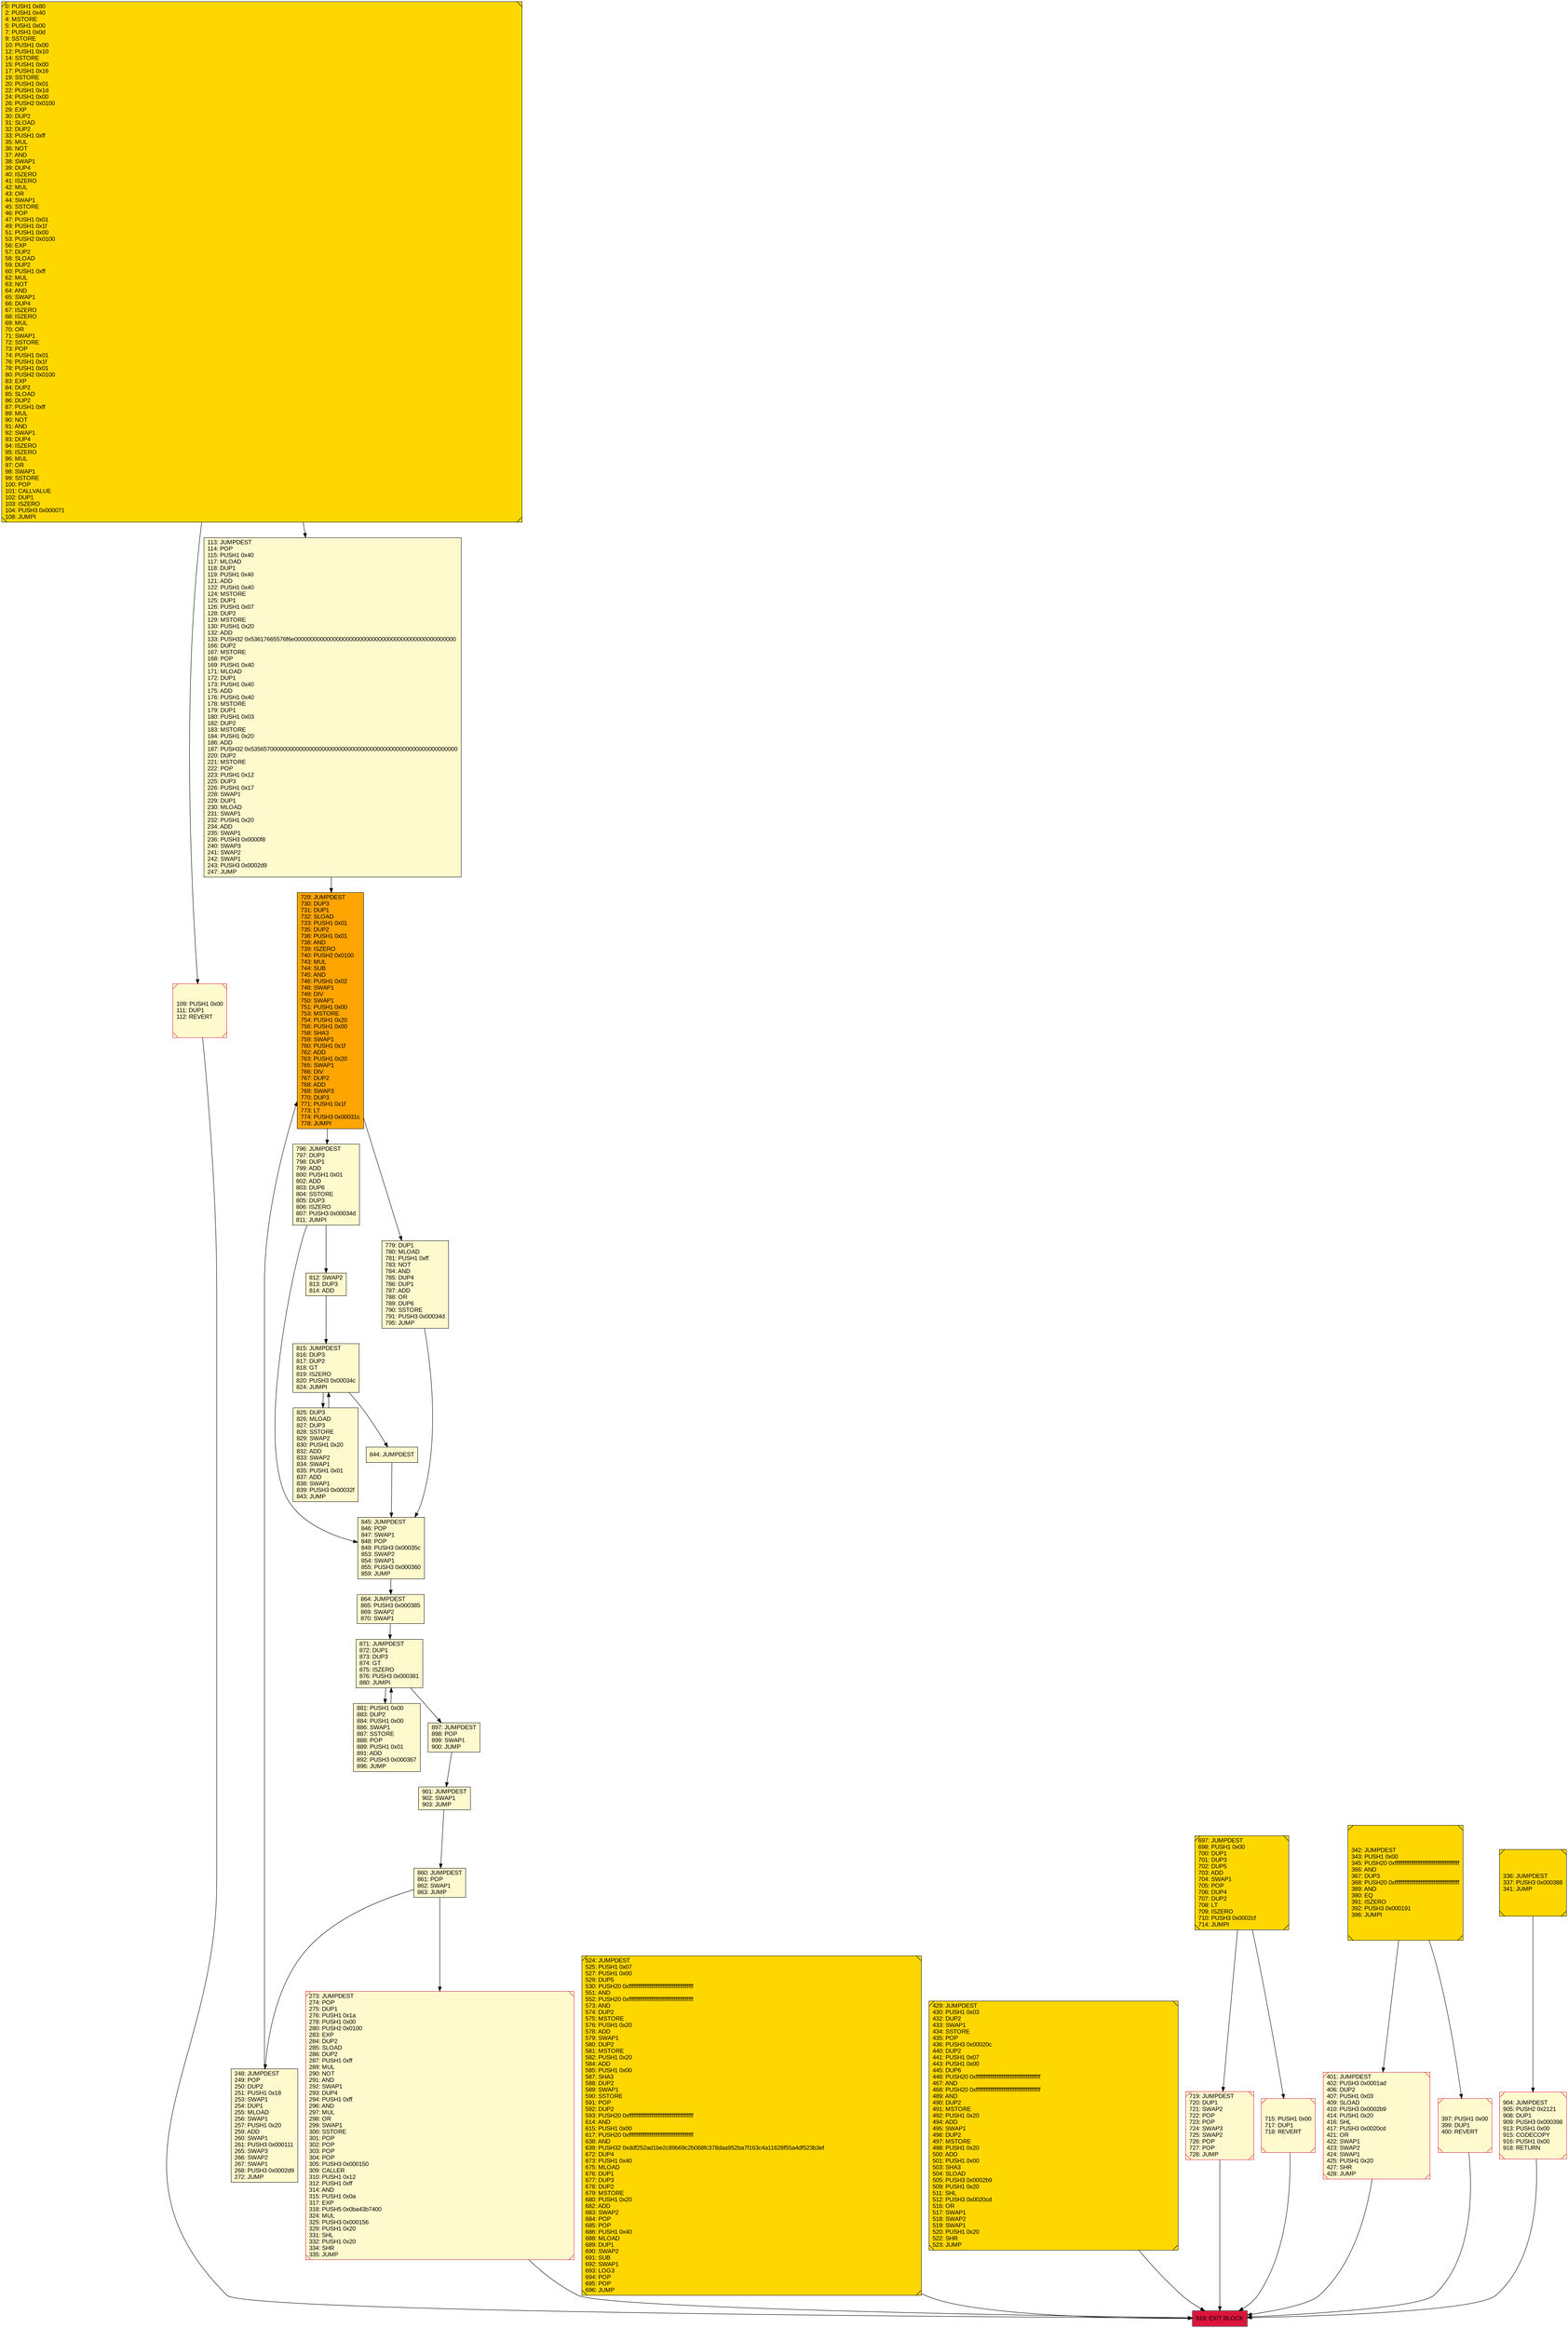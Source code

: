 digraph G {
bgcolor=transparent rankdir=UD;
node [shape=box style=filled color=black fillcolor=white fontname=arial fontcolor=black];
904 [label="904: JUMPDEST\l905: PUSH2 0x2121\l908: DUP1\l909: PUSH3 0x000398\l913: PUSH1 0x00\l915: CODECOPY\l916: PUSH1 0x00\l918: RETURN\l" fillcolor=lemonchiffon shape=Msquare color=crimson ];
844 [label="844: JUMPDEST\l" fillcolor=lemonchiffon ];
825 [label="825: DUP3\l826: MLOAD\l827: DUP3\l828: SSTORE\l829: SWAP2\l830: PUSH1 0x20\l832: ADD\l833: SWAP2\l834: SWAP1\l835: PUSH1 0x01\l837: ADD\l838: SWAP1\l839: PUSH3 0x00032f\l843: JUMP\l" fillcolor=lemonchiffon ];
881 [label="881: PUSH1 0x00\l883: DUP2\l884: PUSH1 0x00\l886: SWAP1\l887: SSTORE\l888: POP\l889: PUSH1 0x01\l891: ADD\l892: PUSH3 0x000367\l896: JUMP\l" fillcolor=lemonchiffon ];
342 [label="342: JUMPDEST\l343: PUSH1 0x00\l345: PUSH20 0xffffffffffffffffffffffffffffffffffffffff\l366: AND\l367: DUP3\l368: PUSH20 0xffffffffffffffffffffffffffffffffffffffff\l389: AND\l390: EQ\l391: ISZERO\l392: PUSH3 0x000191\l396: JUMPI\l" fillcolor=lemonchiffon shape=Msquare fillcolor=gold ];
871 [label="871: JUMPDEST\l872: DUP1\l873: DUP3\l874: GT\l875: ISZERO\l876: PUSH3 0x000381\l880: JUMPI\l" fillcolor=lemonchiffon ];
109 [label="109: PUSH1 0x00\l111: DUP1\l112: REVERT\l" fillcolor=lemonchiffon shape=Msquare color=crimson ];
860 [label="860: JUMPDEST\l861: POP\l862: SWAP1\l863: JUMP\l" fillcolor=lemonchiffon ];
845 [label="845: JUMPDEST\l846: POP\l847: SWAP1\l848: POP\l849: PUSH3 0x00035c\l853: SWAP2\l854: SWAP1\l855: PUSH3 0x000360\l859: JUMP\l" fillcolor=lemonchiffon ];
248 [label="248: JUMPDEST\l249: POP\l250: DUP2\l251: PUSH1 0x18\l253: SWAP1\l254: DUP1\l255: MLOAD\l256: SWAP1\l257: PUSH1 0x20\l259: ADD\l260: SWAP1\l261: PUSH3 0x000111\l265: SWAP3\l266: SWAP2\l267: SWAP1\l268: PUSH3 0x0002d9\l272: JUMP\l" fillcolor=lemonchiffon ];
815 [label="815: JUMPDEST\l816: DUP3\l817: DUP2\l818: GT\l819: ISZERO\l820: PUSH3 0x00034c\l824: JUMPI\l" fillcolor=lemonchiffon ];
897 [label="897: JUMPDEST\l898: POP\l899: SWAP1\l900: JUMP\l" fillcolor=lemonchiffon ];
524 [label="524: JUMPDEST\l525: PUSH1 0x07\l527: PUSH1 0x00\l529: DUP5\l530: PUSH20 0xffffffffffffffffffffffffffffffffffffffff\l551: AND\l552: PUSH20 0xffffffffffffffffffffffffffffffffffffffff\l573: AND\l574: DUP2\l575: MSTORE\l576: PUSH1 0x20\l578: ADD\l579: SWAP1\l580: DUP2\l581: MSTORE\l582: PUSH1 0x20\l584: ADD\l585: PUSH1 0x00\l587: SHA3\l588: DUP2\l589: SWAP1\l590: SSTORE\l591: POP\l592: DUP2\l593: PUSH20 0xffffffffffffffffffffffffffffffffffffffff\l614: AND\l615: PUSH1 0x00\l617: PUSH20 0xffffffffffffffffffffffffffffffffffffffff\l638: AND\l639: PUSH32 0xddf252ad1be2c89b69c2b068fc378daa952ba7f163c4a11628f55a4df523b3ef\l672: DUP4\l673: PUSH1 0x40\l675: MLOAD\l676: DUP1\l677: DUP3\l678: DUP2\l679: MSTORE\l680: PUSH1 0x20\l682: ADD\l683: SWAP2\l684: POP\l685: POP\l686: PUSH1 0x40\l688: MLOAD\l689: DUP1\l690: SWAP2\l691: SUB\l692: SWAP1\l693: LOG3\l694: POP\l695: POP\l696: JUMP\l" fillcolor=lemonchiffon shape=Msquare fillcolor=gold ];
919 [label="919: EXIT BLOCK\l" fillcolor=crimson ];
729 [label="729: JUMPDEST\l730: DUP3\l731: DUP1\l732: SLOAD\l733: PUSH1 0x01\l735: DUP2\l736: PUSH1 0x01\l738: AND\l739: ISZERO\l740: PUSH2 0x0100\l743: MUL\l744: SUB\l745: AND\l746: PUSH1 0x02\l748: SWAP1\l749: DIV\l750: SWAP1\l751: PUSH1 0x00\l753: MSTORE\l754: PUSH1 0x20\l756: PUSH1 0x00\l758: SHA3\l759: SWAP1\l760: PUSH1 0x1f\l762: ADD\l763: PUSH1 0x20\l765: SWAP1\l766: DIV\l767: DUP2\l768: ADD\l769: SWAP3\l770: DUP3\l771: PUSH1 0x1f\l773: LT\l774: PUSH3 0x00031c\l778: JUMPI\l" fillcolor=orange ];
429 [label="429: JUMPDEST\l430: PUSH1 0x03\l432: DUP2\l433: SWAP1\l434: SSTORE\l435: POP\l436: PUSH3 0x00020c\l440: DUP2\l441: PUSH1 0x07\l443: PUSH1 0x00\l445: DUP6\l446: PUSH20 0xffffffffffffffffffffffffffffffffffffffff\l467: AND\l468: PUSH20 0xffffffffffffffffffffffffffffffffffffffff\l489: AND\l490: DUP2\l491: MSTORE\l492: PUSH1 0x20\l494: ADD\l495: SWAP1\l496: DUP2\l497: MSTORE\l498: PUSH1 0x20\l500: ADD\l501: PUSH1 0x00\l503: SHA3\l504: SLOAD\l505: PUSH3 0x0002b9\l509: PUSH1 0x20\l511: SHL\l512: PUSH3 0x0020cd\l516: OR\l517: SWAP1\l518: SWAP2\l519: SWAP1\l520: PUSH1 0x20\l522: SHR\l523: JUMP\l" fillcolor=lemonchiffon shape=Msquare fillcolor=gold ];
336 [label="336: JUMPDEST\l337: PUSH3 0x000388\l341: JUMP\l" fillcolor=lemonchiffon shape=Msquare fillcolor=gold ];
796 [label="796: JUMPDEST\l797: DUP3\l798: DUP1\l799: ADD\l800: PUSH1 0x01\l802: ADD\l803: DUP6\l804: SSTORE\l805: DUP3\l806: ISZERO\l807: PUSH3 0x00034d\l811: JUMPI\l" fillcolor=lemonchiffon ];
0 [label="0: PUSH1 0x80\l2: PUSH1 0x40\l4: MSTORE\l5: PUSH1 0x00\l7: PUSH1 0x0d\l9: SSTORE\l10: PUSH1 0x00\l12: PUSH1 0x10\l14: SSTORE\l15: PUSH1 0x00\l17: PUSH1 0x16\l19: SSTORE\l20: PUSH1 0x01\l22: PUSH1 0x1d\l24: PUSH1 0x00\l26: PUSH2 0x0100\l29: EXP\l30: DUP2\l31: SLOAD\l32: DUP2\l33: PUSH1 0xff\l35: MUL\l36: NOT\l37: AND\l38: SWAP1\l39: DUP4\l40: ISZERO\l41: ISZERO\l42: MUL\l43: OR\l44: SWAP1\l45: SSTORE\l46: POP\l47: PUSH1 0x01\l49: PUSH1 0x1f\l51: PUSH1 0x00\l53: PUSH2 0x0100\l56: EXP\l57: DUP2\l58: SLOAD\l59: DUP2\l60: PUSH1 0xff\l62: MUL\l63: NOT\l64: AND\l65: SWAP1\l66: DUP4\l67: ISZERO\l68: ISZERO\l69: MUL\l70: OR\l71: SWAP1\l72: SSTORE\l73: POP\l74: PUSH1 0x01\l76: PUSH1 0x1f\l78: PUSH1 0x01\l80: PUSH2 0x0100\l83: EXP\l84: DUP2\l85: SLOAD\l86: DUP2\l87: PUSH1 0xff\l89: MUL\l90: NOT\l91: AND\l92: SWAP1\l93: DUP4\l94: ISZERO\l95: ISZERO\l96: MUL\l97: OR\l98: SWAP1\l99: SSTORE\l100: POP\l101: CALLVALUE\l102: DUP1\l103: ISZERO\l104: PUSH3 0x000071\l108: JUMPI\l" fillcolor=lemonchiffon shape=Msquare fillcolor=gold ];
719 [label="719: JUMPDEST\l720: DUP1\l721: SWAP2\l722: POP\l723: POP\l724: SWAP3\l725: SWAP2\l726: POP\l727: POP\l728: JUMP\l" fillcolor=lemonchiffon shape=Msquare color=crimson ];
864 [label="864: JUMPDEST\l865: PUSH3 0x000385\l869: SWAP2\l870: SWAP1\l" fillcolor=lemonchiffon ];
401 [label="401: JUMPDEST\l402: PUSH3 0x0001ad\l406: DUP2\l407: PUSH1 0x03\l409: SLOAD\l410: PUSH3 0x0002b9\l414: PUSH1 0x20\l416: SHL\l417: PUSH3 0x0020cd\l421: OR\l422: SWAP1\l423: SWAP2\l424: SWAP1\l425: PUSH1 0x20\l427: SHR\l428: JUMP\l" fillcolor=lemonchiffon shape=Msquare color=crimson ];
715 [label="715: PUSH1 0x00\l717: DUP1\l718: REVERT\l" fillcolor=lemonchiffon shape=Msquare color=crimson ];
397 [label="397: PUSH1 0x00\l399: DUP1\l400: REVERT\l" fillcolor=lemonchiffon shape=Msquare color=crimson ];
812 [label="812: SWAP2\l813: DUP3\l814: ADD\l" fillcolor=lemonchiffon ];
901 [label="901: JUMPDEST\l902: SWAP1\l903: JUMP\l" fillcolor=lemonchiffon ];
273 [label="273: JUMPDEST\l274: POP\l275: DUP1\l276: PUSH1 0x1a\l278: PUSH1 0x00\l280: PUSH2 0x0100\l283: EXP\l284: DUP2\l285: SLOAD\l286: DUP2\l287: PUSH1 0xff\l289: MUL\l290: NOT\l291: AND\l292: SWAP1\l293: DUP4\l294: PUSH1 0xff\l296: AND\l297: MUL\l298: OR\l299: SWAP1\l300: SSTORE\l301: POP\l302: POP\l303: POP\l304: POP\l305: PUSH3 0x000150\l309: CALLER\l310: PUSH1 0x12\l312: PUSH1 0xff\l314: AND\l315: PUSH1 0x0a\l317: EXP\l318: PUSH5 0x0ba43b7400\l324: MUL\l325: PUSH3 0x000156\l329: PUSH1 0x20\l331: SHL\l332: PUSH1 0x20\l334: SHR\l335: JUMP\l" fillcolor=lemonchiffon shape=Msquare color=crimson ];
113 [label="113: JUMPDEST\l114: POP\l115: PUSH1 0x40\l117: MLOAD\l118: DUP1\l119: PUSH1 0x40\l121: ADD\l122: PUSH1 0x40\l124: MSTORE\l125: DUP1\l126: PUSH1 0x07\l128: DUP2\l129: MSTORE\l130: PUSH1 0x20\l132: ADD\l133: PUSH32 0x53617665576f6e00000000000000000000000000000000000000000000000000\l166: DUP2\l167: MSTORE\l168: POP\l169: PUSH1 0x40\l171: MLOAD\l172: DUP1\l173: PUSH1 0x40\l175: ADD\l176: PUSH1 0x40\l178: MSTORE\l179: DUP1\l180: PUSH1 0x03\l182: DUP2\l183: MSTORE\l184: PUSH1 0x20\l186: ADD\l187: PUSH32 0x5356570000000000000000000000000000000000000000000000000000000000\l220: DUP2\l221: MSTORE\l222: POP\l223: PUSH1 0x12\l225: DUP3\l226: PUSH1 0x17\l228: SWAP1\l229: DUP1\l230: MLOAD\l231: SWAP1\l232: PUSH1 0x20\l234: ADD\l235: SWAP1\l236: PUSH3 0x0000f8\l240: SWAP3\l241: SWAP2\l242: SWAP1\l243: PUSH3 0x0002d9\l247: JUMP\l" fillcolor=lemonchiffon ];
779 [label="779: DUP1\l780: MLOAD\l781: PUSH1 0xff\l783: NOT\l784: AND\l785: DUP4\l786: DUP1\l787: ADD\l788: OR\l789: DUP6\l790: SSTORE\l791: PUSH3 0x00034d\l795: JUMP\l" fillcolor=lemonchiffon ];
697 [label="697: JUMPDEST\l698: PUSH1 0x00\l700: DUP1\l701: DUP3\l702: DUP5\l703: ADD\l704: SWAP1\l705: POP\l706: DUP4\l707: DUP2\l708: LT\l709: ISZERO\l710: PUSH3 0x0002cf\l714: JUMPI\l" fillcolor=lemonchiffon shape=Msquare fillcolor=gold ];
729 -> 796;
524 -> 919;
248 -> 729;
871 -> 881;
881 -> 871;
429 -> 919;
844 -> 845;
815 -> 844;
697 -> 715;
815 -> 825;
825 -> 815;
0 -> 113;
904 -> 919;
796 -> 845;
336 -> 904;
871 -> 897;
697 -> 719;
109 -> 919;
860 -> 248;
342 -> 401;
897 -> 901;
273 -> 919;
342 -> 397;
845 -> 864;
0 -> 109;
113 -> 729;
864 -> 871;
729 -> 779;
719 -> 919;
796 -> 812;
779 -> 845;
860 -> 273;
397 -> 919;
901 -> 860;
715 -> 919;
401 -> 919;
812 -> 815;
}